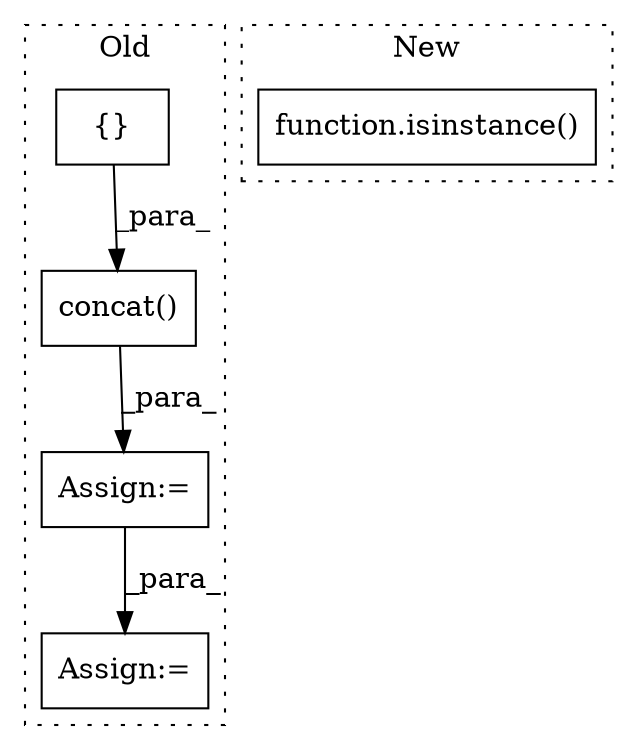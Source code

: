 digraph G {
subgraph cluster0 {
1 [label="concat()" a="75" s="19407,19427" l="10,1" shape="box"];
3 [label="{}" a="59" s="19417,19426" l="1,0" shape="box"];
4 [label="Assign:=" a="68" s="19404" l="3" shape="box"];
5 [label="Assign:=" a="68" s="19477" l="3" shape="box"];
label = "Old";
style="dotted";
}
subgraph cluster1 {
2 [label="function.isinstance()" a="75" s="20662,20680" l="11,1" shape="box"];
label = "New";
style="dotted";
}
1 -> 4 [label="_para_"];
3 -> 1 [label="_para_"];
4 -> 5 [label="_para_"];
}